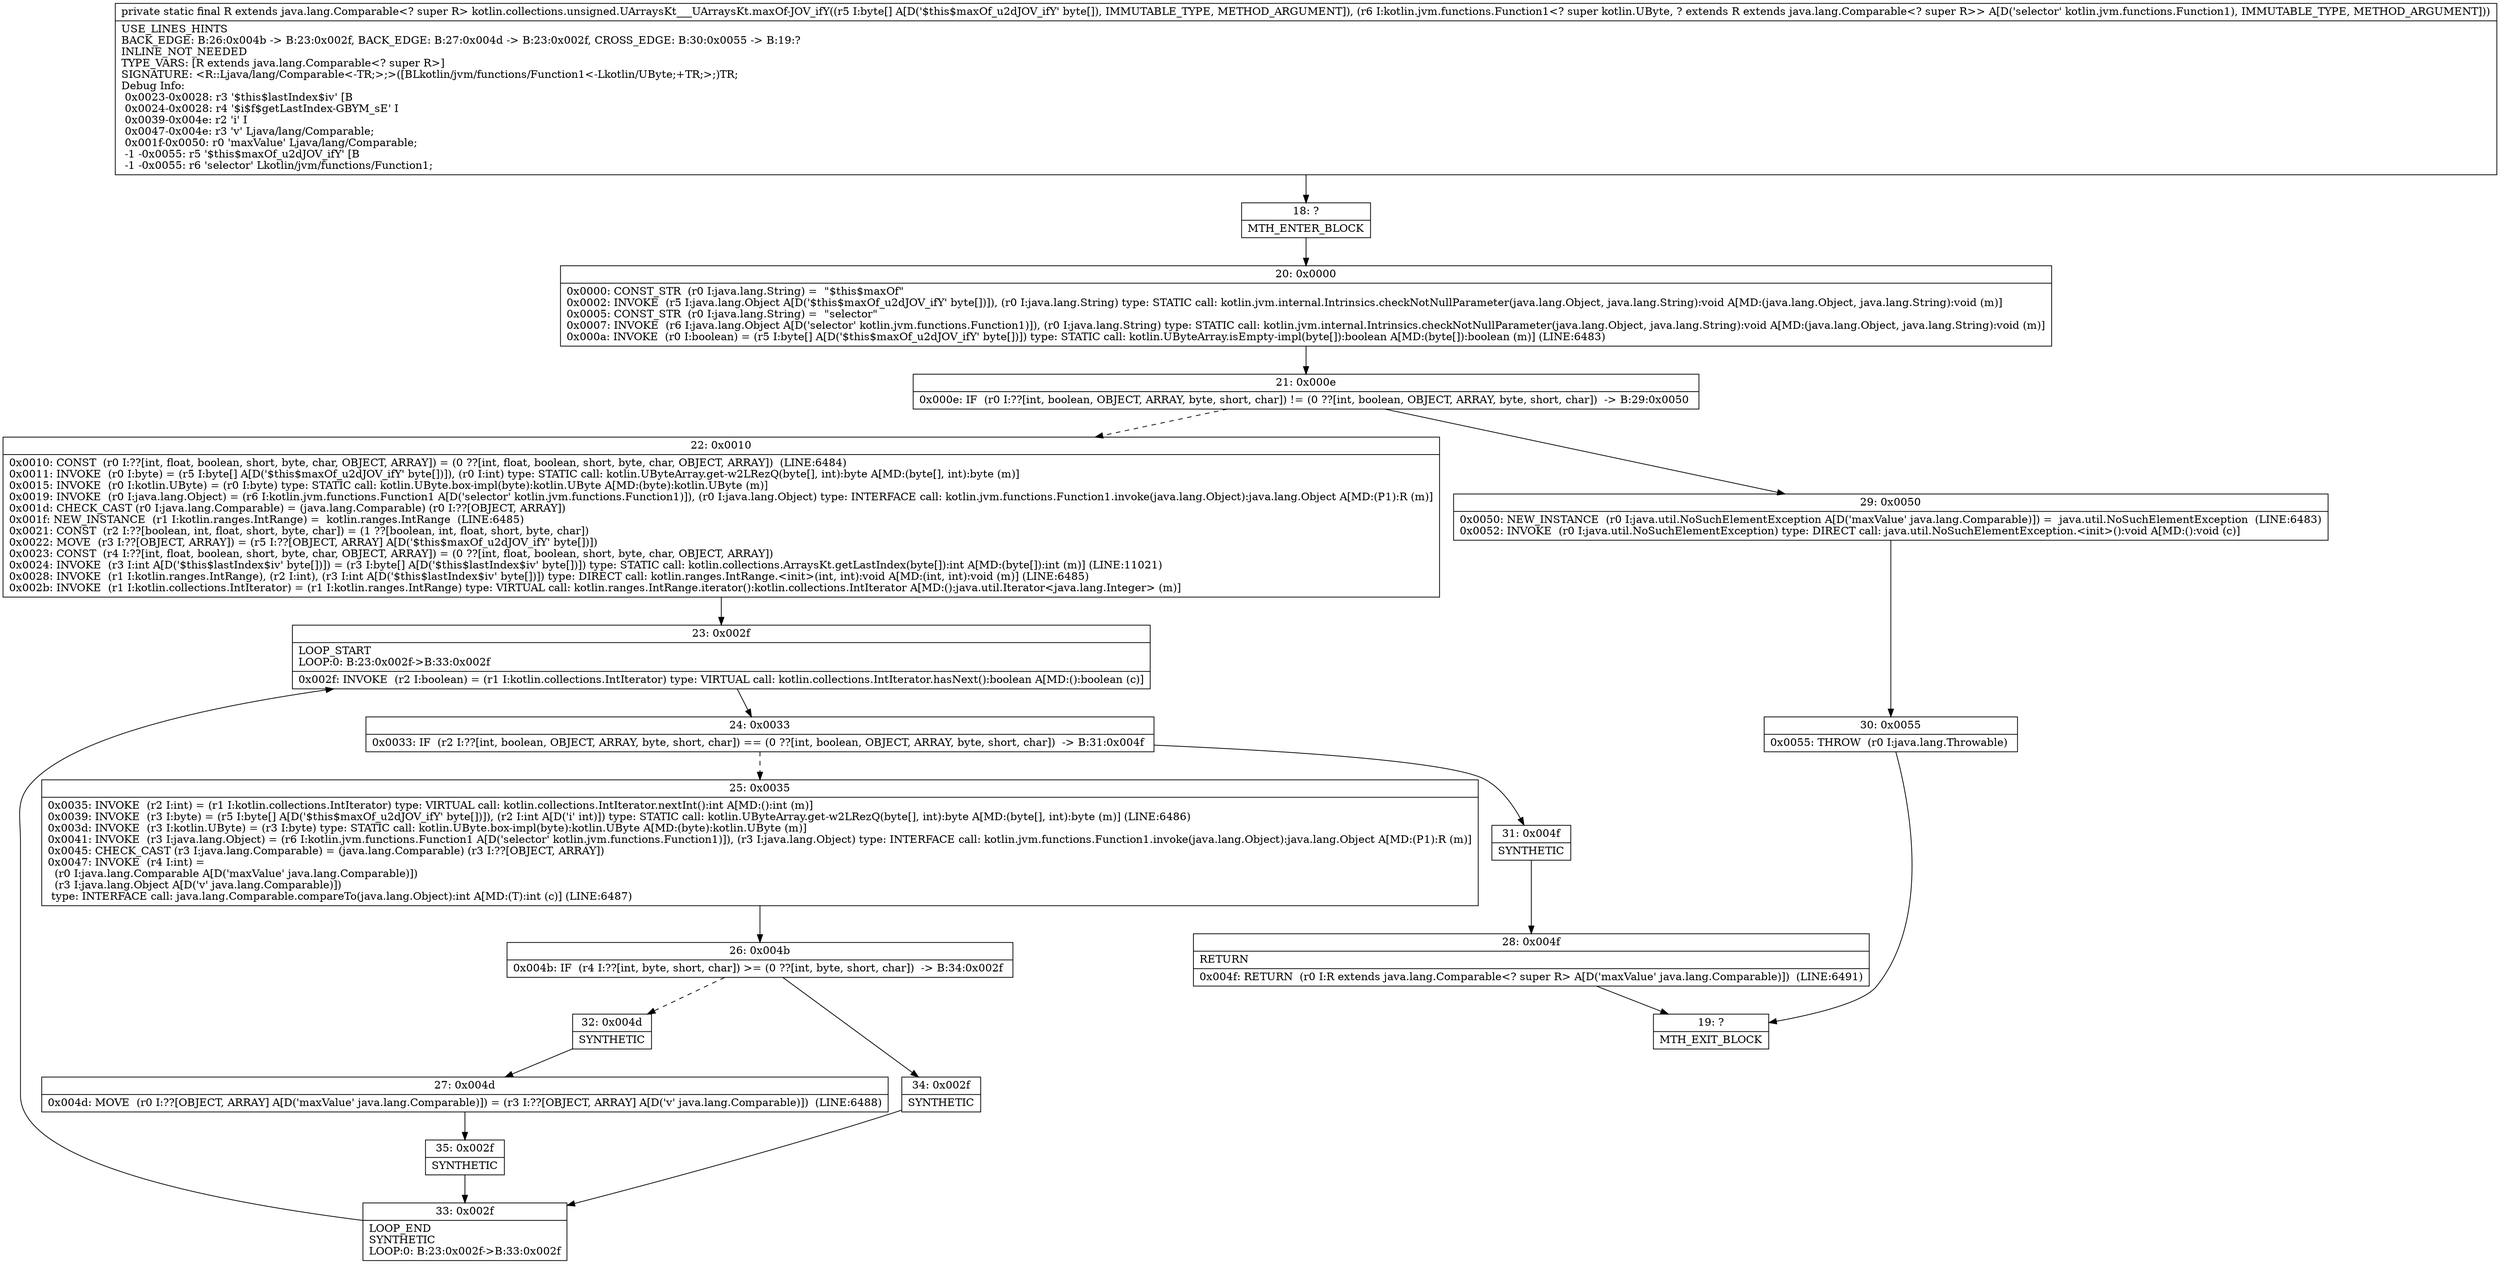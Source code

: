 digraph "CFG forkotlin.collections.unsigned.UArraysKt___UArraysKt.maxOf\-JOV_ifY([BLkotlin\/jvm\/functions\/Function1;)Ljava\/lang\/Comparable;" {
Node_18 [shape=record,label="{18\:\ ?|MTH_ENTER_BLOCK\l}"];
Node_20 [shape=record,label="{20\:\ 0x0000|0x0000: CONST_STR  (r0 I:java.lang.String) =  \"$this$maxOf\" \l0x0002: INVOKE  (r5 I:java.lang.Object A[D('$this$maxOf_u2dJOV_ifY' byte[])]), (r0 I:java.lang.String) type: STATIC call: kotlin.jvm.internal.Intrinsics.checkNotNullParameter(java.lang.Object, java.lang.String):void A[MD:(java.lang.Object, java.lang.String):void (m)]\l0x0005: CONST_STR  (r0 I:java.lang.String) =  \"selector\" \l0x0007: INVOKE  (r6 I:java.lang.Object A[D('selector' kotlin.jvm.functions.Function1)]), (r0 I:java.lang.String) type: STATIC call: kotlin.jvm.internal.Intrinsics.checkNotNullParameter(java.lang.Object, java.lang.String):void A[MD:(java.lang.Object, java.lang.String):void (m)]\l0x000a: INVOKE  (r0 I:boolean) = (r5 I:byte[] A[D('$this$maxOf_u2dJOV_ifY' byte[])]) type: STATIC call: kotlin.UByteArray.isEmpty\-impl(byte[]):boolean A[MD:(byte[]):boolean (m)] (LINE:6483)\l}"];
Node_21 [shape=record,label="{21\:\ 0x000e|0x000e: IF  (r0 I:??[int, boolean, OBJECT, ARRAY, byte, short, char]) != (0 ??[int, boolean, OBJECT, ARRAY, byte, short, char])  \-\> B:29:0x0050 \l}"];
Node_22 [shape=record,label="{22\:\ 0x0010|0x0010: CONST  (r0 I:??[int, float, boolean, short, byte, char, OBJECT, ARRAY]) = (0 ??[int, float, boolean, short, byte, char, OBJECT, ARRAY])  (LINE:6484)\l0x0011: INVOKE  (r0 I:byte) = (r5 I:byte[] A[D('$this$maxOf_u2dJOV_ifY' byte[])]), (r0 I:int) type: STATIC call: kotlin.UByteArray.get\-w2LRezQ(byte[], int):byte A[MD:(byte[], int):byte (m)]\l0x0015: INVOKE  (r0 I:kotlin.UByte) = (r0 I:byte) type: STATIC call: kotlin.UByte.box\-impl(byte):kotlin.UByte A[MD:(byte):kotlin.UByte (m)]\l0x0019: INVOKE  (r0 I:java.lang.Object) = (r6 I:kotlin.jvm.functions.Function1 A[D('selector' kotlin.jvm.functions.Function1)]), (r0 I:java.lang.Object) type: INTERFACE call: kotlin.jvm.functions.Function1.invoke(java.lang.Object):java.lang.Object A[MD:(P1):R (m)]\l0x001d: CHECK_CAST (r0 I:java.lang.Comparable) = (java.lang.Comparable) (r0 I:??[OBJECT, ARRAY]) \l0x001f: NEW_INSTANCE  (r1 I:kotlin.ranges.IntRange) =  kotlin.ranges.IntRange  (LINE:6485)\l0x0021: CONST  (r2 I:??[boolean, int, float, short, byte, char]) = (1 ??[boolean, int, float, short, byte, char]) \l0x0022: MOVE  (r3 I:??[OBJECT, ARRAY]) = (r5 I:??[OBJECT, ARRAY] A[D('$this$maxOf_u2dJOV_ifY' byte[])]) \l0x0023: CONST  (r4 I:??[int, float, boolean, short, byte, char, OBJECT, ARRAY]) = (0 ??[int, float, boolean, short, byte, char, OBJECT, ARRAY]) \l0x0024: INVOKE  (r3 I:int A[D('$this$lastIndex$iv' byte[])]) = (r3 I:byte[] A[D('$this$lastIndex$iv' byte[])]) type: STATIC call: kotlin.collections.ArraysKt.getLastIndex(byte[]):int A[MD:(byte[]):int (m)] (LINE:11021)\l0x0028: INVOKE  (r1 I:kotlin.ranges.IntRange), (r2 I:int), (r3 I:int A[D('$this$lastIndex$iv' byte[])]) type: DIRECT call: kotlin.ranges.IntRange.\<init\>(int, int):void A[MD:(int, int):void (m)] (LINE:6485)\l0x002b: INVOKE  (r1 I:kotlin.collections.IntIterator) = (r1 I:kotlin.ranges.IntRange) type: VIRTUAL call: kotlin.ranges.IntRange.iterator():kotlin.collections.IntIterator A[MD:():java.util.Iterator\<java.lang.Integer\> (m)]\l}"];
Node_23 [shape=record,label="{23\:\ 0x002f|LOOP_START\lLOOP:0: B:23:0x002f\-\>B:33:0x002f\l|0x002f: INVOKE  (r2 I:boolean) = (r1 I:kotlin.collections.IntIterator) type: VIRTUAL call: kotlin.collections.IntIterator.hasNext():boolean A[MD:():boolean (c)]\l}"];
Node_24 [shape=record,label="{24\:\ 0x0033|0x0033: IF  (r2 I:??[int, boolean, OBJECT, ARRAY, byte, short, char]) == (0 ??[int, boolean, OBJECT, ARRAY, byte, short, char])  \-\> B:31:0x004f \l}"];
Node_25 [shape=record,label="{25\:\ 0x0035|0x0035: INVOKE  (r2 I:int) = (r1 I:kotlin.collections.IntIterator) type: VIRTUAL call: kotlin.collections.IntIterator.nextInt():int A[MD:():int (m)]\l0x0039: INVOKE  (r3 I:byte) = (r5 I:byte[] A[D('$this$maxOf_u2dJOV_ifY' byte[])]), (r2 I:int A[D('i' int)]) type: STATIC call: kotlin.UByteArray.get\-w2LRezQ(byte[], int):byte A[MD:(byte[], int):byte (m)] (LINE:6486)\l0x003d: INVOKE  (r3 I:kotlin.UByte) = (r3 I:byte) type: STATIC call: kotlin.UByte.box\-impl(byte):kotlin.UByte A[MD:(byte):kotlin.UByte (m)]\l0x0041: INVOKE  (r3 I:java.lang.Object) = (r6 I:kotlin.jvm.functions.Function1 A[D('selector' kotlin.jvm.functions.Function1)]), (r3 I:java.lang.Object) type: INTERFACE call: kotlin.jvm.functions.Function1.invoke(java.lang.Object):java.lang.Object A[MD:(P1):R (m)]\l0x0045: CHECK_CAST (r3 I:java.lang.Comparable) = (java.lang.Comparable) (r3 I:??[OBJECT, ARRAY]) \l0x0047: INVOKE  (r4 I:int) = \l  (r0 I:java.lang.Comparable A[D('maxValue' java.lang.Comparable)])\l  (r3 I:java.lang.Object A[D('v' java.lang.Comparable)])\l type: INTERFACE call: java.lang.Comparable.compareTo(java.lang.Object):int A[MD:(T):int (c)] (LINE:6487)\l}"];
Node_26 [shape=record,label="{26\:\ 0x004b|0x004b: IF  (r4 I:??[int, byte, short, char]) \>= (0 ??[int, byte, short, char])  \-\> B:34:0x002f \l}"];
Node_32 [shape=record,label="{32\:\ 0x004d|SYNTHETIC\l}"];
Node_27 [shape=record,label="{27\:\ 0x004d|0x004d: MOVE  (r0 I:??[OBJECT, ARRAY] A[D('maxValue' java.lang.Comparable)]) = (r3 I:??[OBJECT, ARRAY] A[D('v' java.lang.Comparable)])  (LINE:6488)\l}"];
Node_35 [shape=record,label="{35\:\ 0x002f|SYNTHETIC\l}"];
Node_33 [shape=record,label="{33\:\ 0x002f|LOOP_END\lSYNTHETIC\lLOOP:0: B:23:0x002f\-\>B:33:0x002f\l}"];
Node_34 [shape=record,label="{34\:\ 0x002f|SYNTHETIC\l}"];
Node_31 [shape=record,label="{31\:\ 0x004f|SYNTHETIC\l}"];
Node_28 [shape=record,label="{28\:\ 0x004f|RETURN\l|0x004f: RETURN  (r0 I:R extends java.lang.Comparable\<? super R\> A[D('maxValue' java.lang.Comparable)])  (LINE:6491)\l}"];
Node_19 [shape=record,label="{19\:\ ?|MTH_EXIT_BLOCK\l}"];
Node_29 [shape=record,label="{29\:\ 0x0050|0x0050: NEW_INSTANCE  (r0 I:java.util.NoSuchElementException A[D('maxValue' java.lang.Comparable)]) =  java.util.NoSuchElementException  (LINE:6483)\l0x0052: INVOKE  (r0 I:java.util.NoSuchElementException) type: DIRECT call: java.util.NoSuchElementException.\<init\>():void A[MD:():void (c)]\l}"];
Node_30 [shape=record,label="{30\:\ 0x0055|0x0055: THROW  (r0 I:java.lang.Throwable) \l}"];
MethodNode[shape=record,label="{private static final R extends java.lang.Comparable\<? super R\> kotlin.collections.unsigned.UArraysKt___UArraysKt.maxOf\-JOV_ifY((r5 I:byte[] A[D('$this$maxOf_u2dJOV_ifY' byte[]), IMMUTABLE_TYPE, METHOD_ARGUMENT]), (r6 I:kotlin.jvm.functions.Function1\<? super kotlin.UByte, ? extends R extends java.lang.Comparable\<? super R\>\> A[D('selector' kotlin.jvm.functions.Function1), IMMUTABLE_TYPE, METHOD_ARGUMENT]))  | USE_LINES_HINTS\lBACK_EDGE: B:26:0x004b \-\> B:23:0x002f, BACK_EDGE: B:27:0x004d \-\> B:23:0x002f, CROSS_EDGE: B:30:0x0055 \-\> B:19:?\lINLINE_NOT_NEEDED\lTYPE_VARS: [R extends java.lang.Comparable\<? super R\>]\lSIGNATURE: \<R::Ljava\/lang\/Comparable\<\-TR;\>;\>([BLkotlin\/jvm\/functions\/Function1\<\-Lkotlin\/UByte;+TR;\>;)TR;\lDebug Info:\l  0x0023\-0x0028: r3 '$this$lastIndex$iv' [B\l  0x0024\-0x0028: r4 '$i$f$getLastIndex\-GBYM_sE' I\l  0x0039\-0x004e: r2 'i' I\l  0x0047\-0x004e: r3 'v' Ljava\/lang\/Comparable;\l  0x001f\-0x0050: r0 'maxValue' Ljava\/lang\/Comparable;\l  \-1 \-0x0055: r5 '$this$maxOf_u2dJOV_ifY' [B\l  \-1 \-0x0055: r6 'selector' Lkotlin\/jvm\/functions\/Function1;\l}"];
MethodNode -> Node_18;Node_18 -> Node_20;
Node_20 -> Node_21;
Node_21 -> Node_22[style=dashed];
Node_21 -> Node_29;
Node_22 -> Node_23;
Node_23 -> Node_24;
Node_24 -> Node_25[style=dashed];
Node_24 -> Node_31;
Node_25 -> Node_26;
Node_26 -> Node_32[style=dashed];
Node_26 -> Node_34;
Node_32 -> Node_27;
Node_27 -> Node_35;
Node_35 -> Node_33;
Node_33 -> Node_23;
Node_34 -> Node_33;
Node_31 -> Node_28;
Node_28 -> Node_19;
Node_29 -> Node_30;
Node_30 -> Node_19;
}

